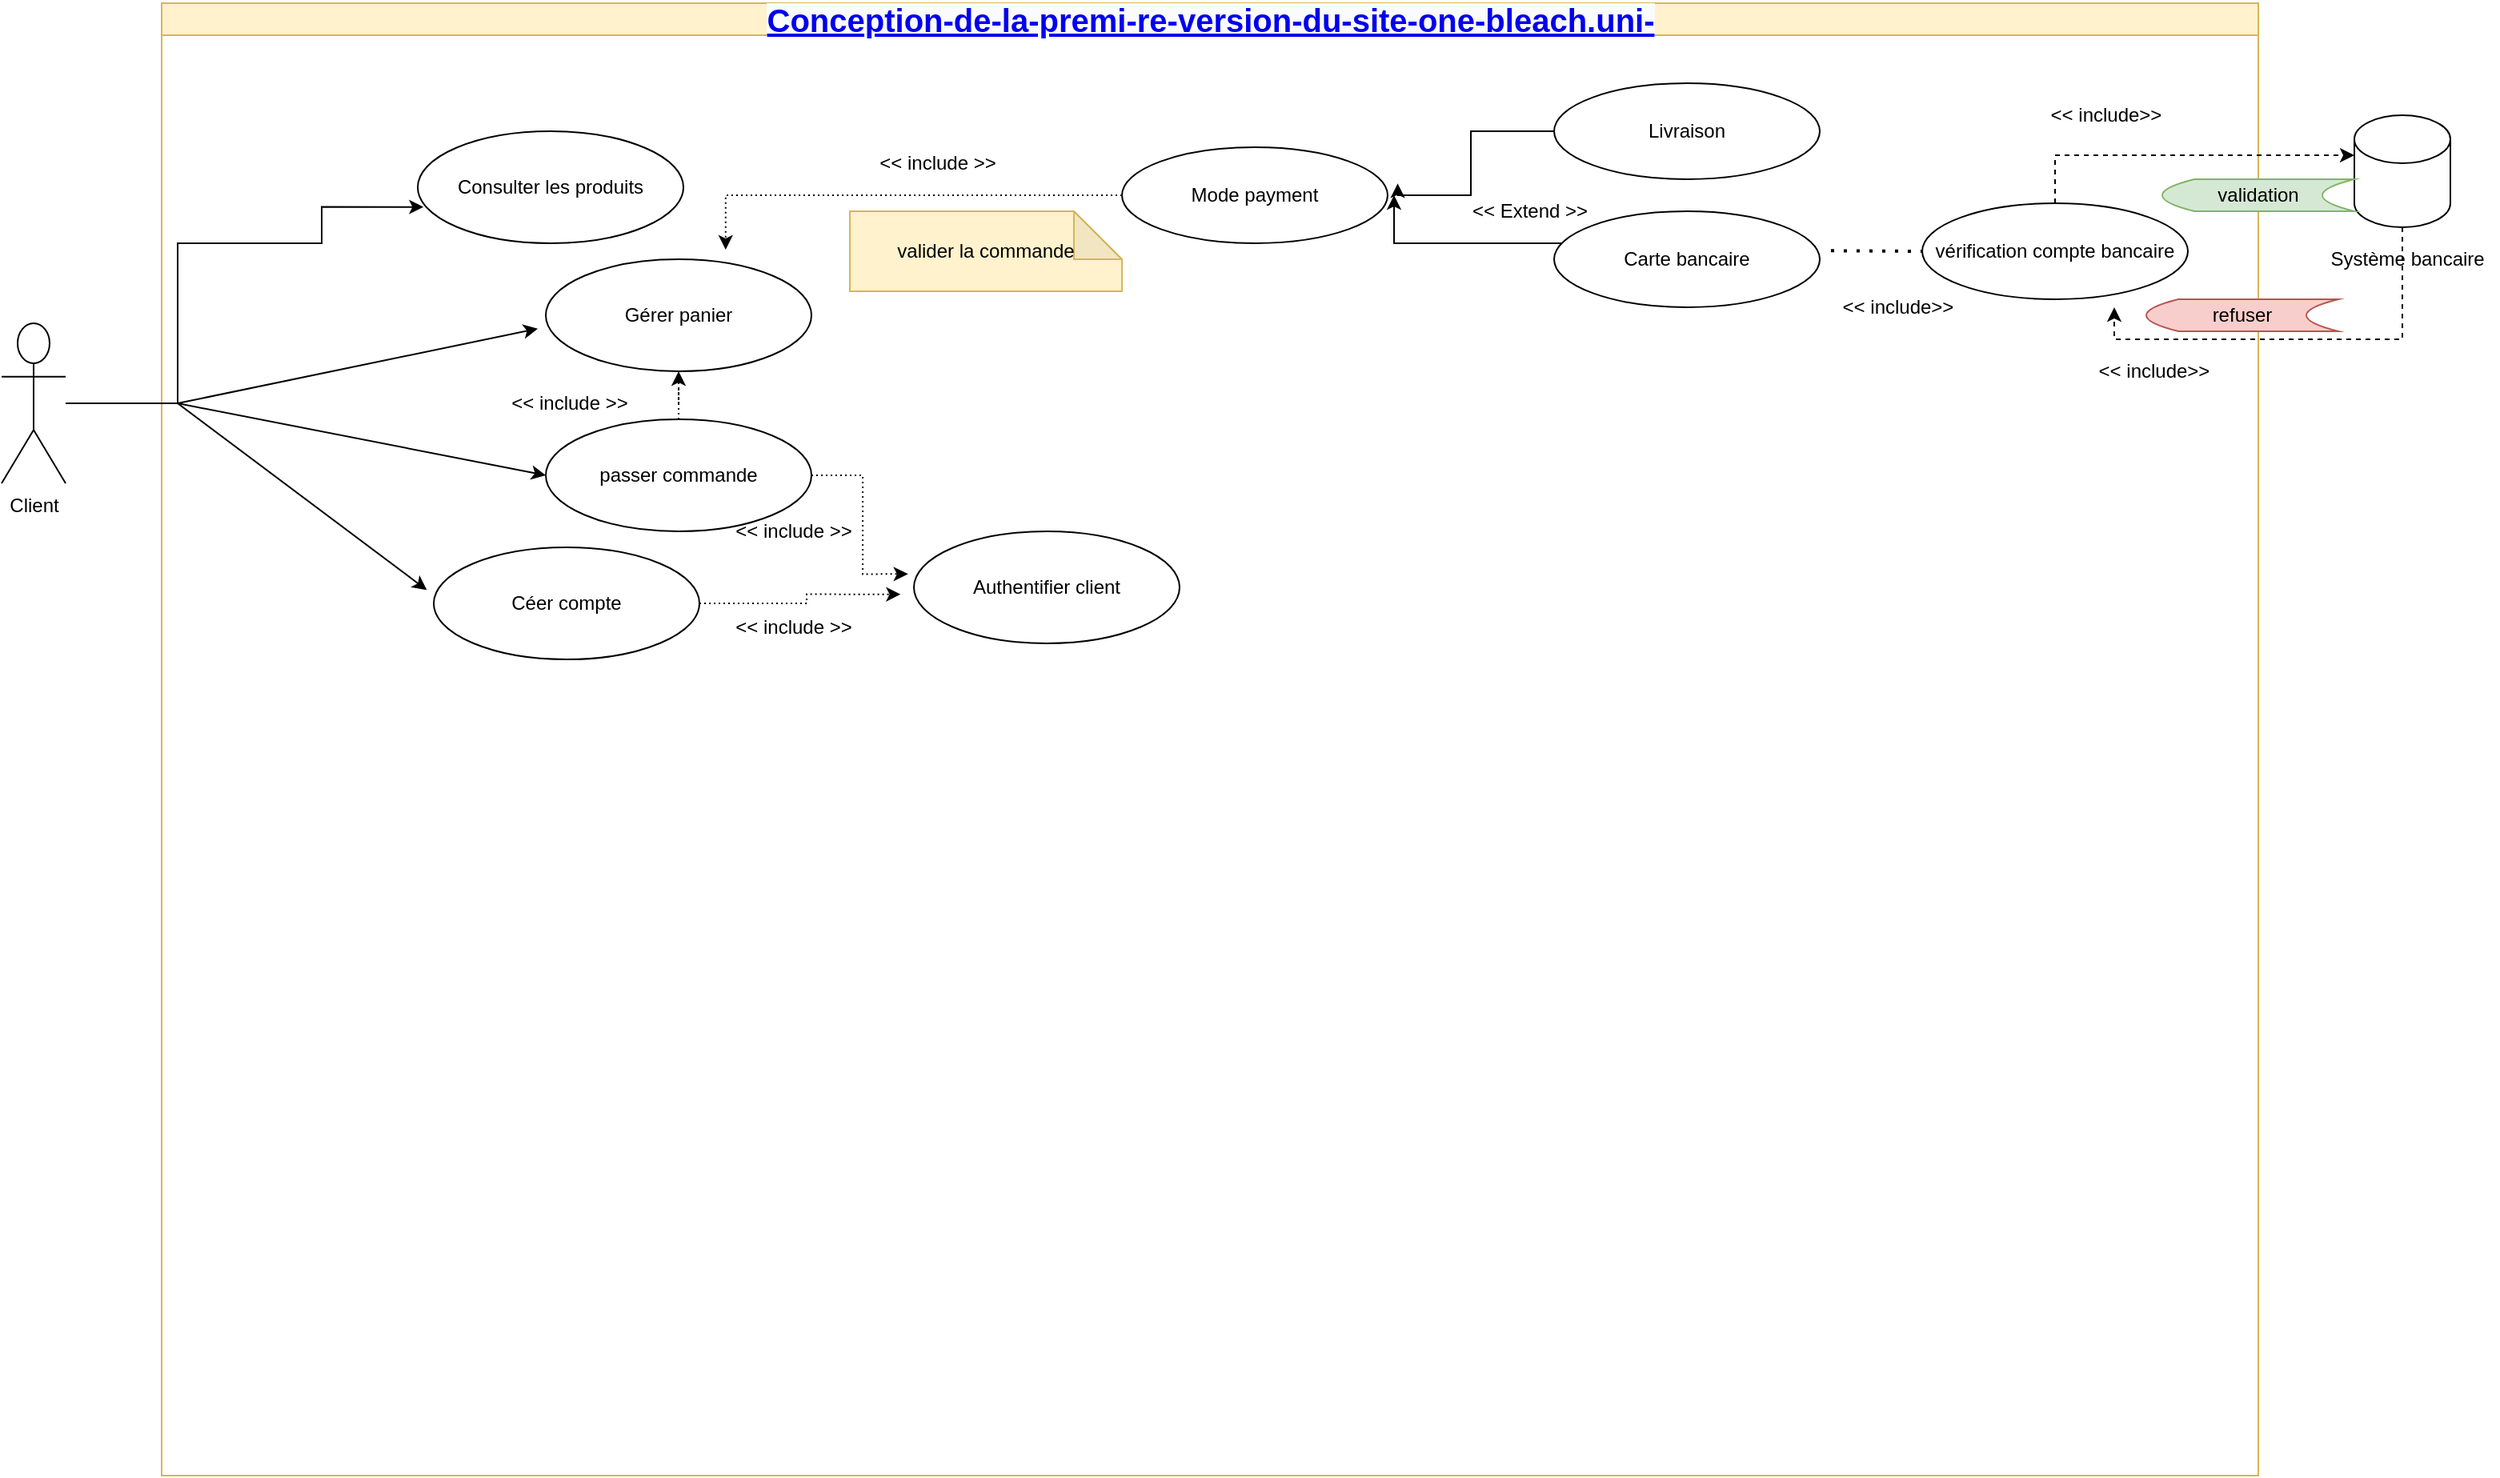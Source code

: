 <mxfile version="14.1.8" type="github">
  <diagram id="prtHgNgQTEPvFCAcTncT" name="Page-1">
    <mxGraphModel dx="1021" dy="509" grid="1" gridSize="10" guides="1" tooltips="1" connect="1" arrows="1" fold="1" page="1" pageScale="1" pageWidth="827" pageHeight="1169" math="0" shadow="0">
      <root>
        <mxCell id="0" />
        <mxCell id="1" parent="0" />
        <mxCell id="dNxyNK7c78bLwvsdeMH5-11" value="&lt;a class=&quot;&quot; href=&quot;https://github.com/said11707/Conception-de-la-premi-re-version-du-site-one-bleach.uni-&quot; style=&quot;box-sizing: border-box ; background-color: rgb(250 , 251 , 252) ; font-family: , &amp;#34;blinkmacsystemfont&amp;#34; , &amp;#34;segoe ui&amp;#34; , &amp;#34;helvetica&amp;#34; , &amp;#34;arial&amp;#34; , sans-serif , &amp;#34;apple color emoji&amp;#34; , &amp;#34;segoe ui emoji&amp;#34; ; font-size: 20px&quot;&gt;Conception-de-la-premi-re-version-du-site-one-bleach.uni-&lt;/a&gt;" style="swimlane;html=1;startSize=20;horizontal=1;containerType=tree;glass=0;fillColor=#fff2cc;strokeColor=#d6b656;" parent="1" vertex="1">
          <mxGeometry x="180" y="70" width="1310" height="920" as="geometry" />
        </mxCell>
        <mxCell id="3pPZG2H8nZ4AN7R-W-Ol-2" value="Consulter les produits" style="ellipse;whiteSpace=wrap;html=1;" vertex="1" parent="dNxyNK7c78bLwvsdeMH5-11">
          <mxGeometry x="160" y="80" width="166" height="70" as="geometry" />
        </mxCell>
        <mxCell id="3pPZG2H8nZ4AN7R-W-Ol-3" value="Gérer panier" style="ellipse;whiteSpace=wrap;html=1;" vertex="1" parent="dNxyNK7c78bLwvsdeMH5-11">
          <mxGeometry x="240" y="160" width="166" height="70" as="geometry" />
        </mxCell>
        <mxCell id="3pPZG2H8nZ4AN7R-W-Ol-14" style="edgeStyle=orthogonalEdgeStyle;rounded=0;orthogonalLoop=1;jettySize=auto;html=1;entryX=0.5;entryY=1;entryDx=0;entryDy=0;dashed=1;dashPattern=1 2;" edge="1" parent="dNxyNK7c78bLwvsdeMH5-11" source="3pPZG2H8nZ4AN7R-W-Ol-4" target="3pPZG2H8nZ4AN7R-W-Ol-3">
          <mxGeometry relative="1" as="geometry" />
        </mxCell>
        <mxCell id="3pPZG2H8nZ4AN7R-W-Ol-22" style="edgeStyle=orthogonalEdgeStyle;rounded=0;orthogonalLoop=1;jettySize=auto;html=1;entryX=-0.022;entryY=0.381;entryDx=0;entryDy=0;entryPerimeter=0;dashed=1;dashPattern=1 2;" edge="1" parent="dNxyNK7c78bLwvsdeMH5-11" source="3pPZG2H8nZ4AN7R-W-Ol-4" target="3pPZG2H8nZ4AN7R-W-Ol-16">
          <mxGeometry relative="1" as="geometry" />
        </mxCell>
        <mxCell id="3pPZG2H8nZ4AN7R-W-Ol-4" value="passer commande" style="ellipse;whiteSpace=wrap;html=1;" vertex="1" parent="dNxyNK7c78bLwvsdeMH5-11">
          <mxGeometry x="240" y="260" width="166" height="70" as="geometry" />
        </mxCell>
        <mxCell id="3pPZG2H8nZ4AN7R-W-Ol-23" style="edgeStyle=orthogonalEdgeStyle;rounded=0;orthogonalLoop=1;jettySize=auto;html=1;exitX=1;exitY=0.5;exitDx=0;exitDy=0;entryX=-0.05;entryY=0.562;entryDx=0;entryDy=0;entryPerimeter=0;dashed=1;dashPattern=1 2;" edge="1" parent="dNxyNK7c78bLwvsdeMH5-11" source="3pPZG2H8nZ4AN7R-W-Ol-9" target="3pPZG2H8nZ4AN7R-W-Ol-16">
          <mxGeometry relative="1" as="geometry" />
        </mxCell>
        <mxCell id="3pPZG2H8nZ4AN7R-W-Ol-9" value="Céer compte" style="ellipse;whiteSpace=wrap;html=1;" vertex="1" parent="dNxyNK7c78bLwvsdeMH5-11">
          <mxGeometry x="170" y="340" width="166" height="70" as="geometry" />
        </mxCell>
        <mxCell id="3pPZG2H8nZ4AN7R-W-Ol-11" value="" style="endArrow=classic;html=1;entryX=-0.03;entryY=0.619;entryDx=0;entryDy=0;entryPerimeter=0;" edge="1" parent="dNxyNK7c78bLwvsdeMH5-11" target="3pPZG2H8nZ4AN7R-W-Ol-3">
          <mxGeometry width="50" height="50" relative="1" as="geometry">
            <mxPoint x="10" y="250" as="sourcePoint" />
            <mxPoint x="130" y="220" as="targetPoint" />
          </mxGeometry>
        </mxCell>
        <mxCell id="3pPZG2H8nZ4AN7R-W-Ol-15" value="&amp;lt;&amp;lt; include &amp;gt;&amp;gt;" style="text;html=1;strokeColor=none;fillColor=none;align=center;verticalAlign=middle;whiteSpace=wrap;rounded=0;" vertex="1" parent="dNxyNK7c78bLwvsdeMH5-11">
          <mxGeometry x="210" y="240" width="90" height="20" as="geometry" />
        </mxCell>
        <mxCell id="3pPZG2H8nZ4AN7R-W-Ol-16" value="Authentifier client" style="ellipse;whiteSpace=wrap;html=1;" vertex="1" parent="dNxyNK7c78bLwvsdeMH5-11">
          <mxGeometry x="470" y="330" width="166" height="70" as="geometry" />
        </mxCell>
        <mxCell id="3pPZG2H8nZ4AN7R-W-Ol-24" value="&amp;lt;&amp;lt; include &amp;gt;&amp;gt;" style="text;html=1;strokeColor=none;fillColor=none;align=center;verticalAlign=middle;whiteSpace=wrap;rounded=0;" vertex="1" parent="dNxyNK7c78bLwvsdeMH5-11">
          <mxGeometry x="350" y="320" width="90" height="20" as="geometry" />
        </mxCell>
        <mxCell id="3pPZG2H8nZ4AN7R-W-Ol-26" value="&amp;lt;&amp;lt; include &amp;gt;&amp;gt;" style="text;html=1;strokeColor=none;fillColor=none;align=center;verticalAlign=middle;whiteSpace=wrap;rounded=0;" vertex="1" parent="dNxyNK7c78bLwvsdeMH5-11">
          <mxGeometry x="350" y="380" width="90" height="20" as="geometry" />
        </mxCell>
        <mxCell id="3pPZG2H8nZ4AN7R-W-Ol-33" style="edgeStyle=orthogonalEdgeStyle;rounded=0;orthogonalLoop=1;jettySize=auto;html=1;entryX=0.677;entryY=-0.086;entryDx=0;entryDy=0;entryPerimeter=0;dashed=1;dashPattern=1 2;" edge="1" parent="dNxyNK7c78bLwvsdeMH5-11" source="3pPZG2H8nZ4AN7R-W-Ol-27" target="3pPZG2H8nZ4AN7R-W-Ol-3">
          <mxGeometry relative="1" as="geometry" />
        </mxCell>
        <mxCell id="3pPZG2H8nZ4AN7R-W-Ol-27" value="Mode payment" style="ellipse;whiteSpace=wrap;html=1;" vertex="1" parent="dNxyNK7c78bLwvsdeMH5-11">
          <mxGeometry x="600" y="90" width="166" height="60" as="geometry" />
        </mxCell>
        <mxCell id="3pPZG2H8nZ4AN7R-W-Ol-29" value="&amp;lt;&amp;lt; include &amp;gt;&amp;gt;" style="text;html=1;strokeColor=none;fillColor=none;align=center;verticalAlign=middle;whiteSpace=wrap;rounded=0;" vertex="1" parent="dNxyNK7c78bLwvsdeMH5-11">
          <mxGeometry x="440" y="90" width="90" height="20" as="geometry" />
        </mxCell>
        <mxCell id="3pPZG2H8nZ4AN7R-W-Ol-31" value="valider la commande" style="shape=note;whiteSpace=wrap;html=1;backgroundOutline=1;darkOpacity=0.05;fillColor=#fff2cc;strokeColor=#d6b656;" vertex="1" parent="dNxyNK7c78bLwvsdeMH5-11">
          <mxGeometry x="430" y="130" width="170" height="50" as="geometry" />
        </mxCell>
        <mxCell id="3pPZG2H8nZ4AN7R-W-Ol-54" style="edgeStyle=orthogonalEdgeStyle;rounded=0;orthogonalLoop=1;jettySize=auto;html=1;entryX=1.038;entryY=0.378;entryDx=0;entryDy=0;entryPerimeter=0;" edge="1" parent="dNxyNK7c78bLwvsdeMH5-11" source="3pPZG2H8nZ4AN7R-W-Ol-52" target="3pPZG2H8nZ4AN7R-W-Ol-27">
          <mxGeometry relative="1" as="geometry">
            <Array as="points">
              <mxPoint x="818" y="80" />
              <mxPoint x="818" y="120" />
              <mxPoint x="772" y="120" />
            </Array>
          </mxGeometry>
        </mxCell>
        <mxCell id="3pPZG2H8nZ4AN7R-W-Ol-52" value="Livraison" style="ellipse;whiteSpace=wrap;html=1;" vertex="1" parent="dNxyNK7c78bLwvsdeMH5-11">
          <mxGeometry x="870" y="50" width="166" height="60" as="geometry" />
        </mxCell>
        <mxCell id="3pPZG2H8nZ4AN7R-W-Ol-53" value="Carte bancaire" style="ellipse;whiteSpace=wrap;html=1;" vertex="1" parent="dNxyNK7c78bLwvsdeMH5-11">
          <mxGeometry x="870" y="130" width="166" height="60" as="geometry" />
        </mxCell>
        <mxCell id="3pPZG2H8nZ4AN7R-W-Ol-76" value="&amp;lt;&amp;lt; Extend &amp;gt;&amp;gt;" style="text;html=1;strokeColor=none;fillColor=none;align=center;verticalAlign=middle;whiteSpace=wrap;rounded=0;" vertex="1" parent="dNxyNK7c78bLwvsdeMH5-11">
          <mxGeometry x="810" y="120" width="90" height="20" as="geometry" />
        </mxCell>
        <mxCell id="3pPZG2H8nZ4AN7R-W-Ol-80" value="&amp;lt;&amp;lt; include&amp;gt;&amp;gt;" style="text;html=1;strokeColor=none;fillColor=none;align=center;verticalAlign=middle;whiteSpace=wrap;rounded=0;" vertex="1" parent="dNxyNK7c78bLwvsdeMH5-11">
          <mxGeometry x="1160" y="60" width="110" height="20" as="geometry" />
        </mxCell>
        <mxCell id="3pPZG2H8nZ4AN7R-W-Ol-103" value="vérification compte bancaire" style="ellipse;whiteSpace=wrap;html=1;" vertex="1" parent="dNxyNK7c78bLwvsdeMH5-11">
          <mxGeometry x="1100" y="125" width="166" height="60" as="geometry" />
        </mxCell>
        <mxCell id="3pPZG2H8nZ4AN7R-W-Ol-104" value="" style="endArrow=none;dashed=1;html=1;dashPattern=1 3;strokeWidth=2;entryX=0;entryY=0.5;entryDx=0;entryDy=0;exitX=1.042;exitY=0.411;exitDx=0;exitDy=0;exitPerimeter=0;" edge="1" parent="dNxyNK7c78bLwvsdeMH5-11" source="3pPZG2H8nZ4AN7R-W-Ol-53" target="3pPZG2H8nZ4AN7R-W-Ol-103">
          <mxGeometry width="50" height="50" relative="1" as="geometry">
            <mxPoint x="1040" y="190" as="sourcePoint" />
            <mxPoint x="1090" y="140" as="targetPoint" />
          </mxGeometry>
        </mxCell>
        <mxCell id="3pPZG2H8nZ4AN7R-W-Ol-108" value="&amp;lt;&amp;lt; include&amp;gt;&amp;gt;" style="text;html=1;strokeColor=none;fillColor=none;align=center;verticalAlign=middle;whiteSpace=wrap;rounded=0;" vertex="1" parent="dNxyNK7c78bLwvsdeMH5-11">
          <mxGeometry x="1190" y="220" width="110" height="20" as="geometry" />
        </mxCell>
        <mxCell id="3pPZG2H8nZ4AN7R-W-Ol-10" style="edgeStyle=orthogonalEdgeStyle;rounded=0;orthogonalLoop=1;jettySize=auto;html=1;entryX=0.022;entryY=0.676;entryDx=0;entryDy=0;entryPerimeter=0;" edge="1" parent="1" source="3pPZG2H8nZ4AN7R-W-Ol-1" target="3pPZG2H8nZ4AN7R-W-Ol-2">
          <mxGeometry relative="1" as="geometry">
            <Array as="points">
              <mxPoint x="190" y="320" />
              <mxPoint x="190" y="220" />
              <mxPoint x="280" y="220" />
              <mxPoint x="280" y="197" />
            </Array>
          </mxGeometry>
        </mxCell>
        <mxCell id="3pPZG2H8nZ4AN7R-W-Ol-1" value="Client" style="shape=umlActor;verticalLabelPosition=bottom;verticalAlign=top;html=1;outlineConnect=0;" vertex="1" parent="1">
          <mxGeometry x="80" y="270" width="40" height="100" as="geometry" />
        </mxCell>
        <mxCell id="3pPZG2H8nZ4AN7R-W-Ol-12" value="" style="endArrow=classic;html=1;entryX=0;entryY=0.5;entryDx=0;entryDy=0;" edge="1" parent="1" target="3pPZG2H8nZ4AN7R-W-Ol-4">
          <mxGeometry width="50" height="50" relative="1" as="geometry">
            <mxPoint x="190" y="320" as="sourcePoint" />
            <mxPoint x="425.02" y="283.33" as="targetPoint" />
          </mxGeometry>
        </mxCell>
        <mxCell id="3pPZG2H8nZ4AN7R-W-Ol-13" value="" style="endArrow=classic;html=1;entryX=-0.026;entryY=0.381;entryDx=0;entryDy=0;entryPerimeter=0;" edge="1" parent="1" target="3pPZG2H8nZ4AN7R-W-Ol-9">
          <mxGeometry width="50" height="50" relative="1" as="geometry">
            <mxPoint x="190" y="320" as="sourcePoint" />
            <mxPoint x="430" y="375" as="targetPoint" />
          </mxGeometry>
        </mxCell>
        <mxCell id="3pPZG2H8nZ4AN7R-W-Ol-55" style="edgeStyle=orthogonalEdgeStyle;rounded=0;orthogonalLoop=1;jettySize=auto;html=1;" edge="1" parent="1" source="3pPZG2H8nZ4AN7R-W-Ol-53">
          <mxGeometry relative="1" as="geometry">
            <mxPoint x="950" y="190" as="targetPoint" />
            <Array as="points">
              <mxPoint x="950" y="220" />
            </Array>
          </mxGeometry>
        </mxCell>
        <mxCell id="3pPZG2H8nZ4AN7R-W-Ol-112" style="edgeStyle=orthogonalEdgeStyle;rounded=0;orthogonalLoop=1;jettySize=auto;html=1;dashed=1;" edge="1" parent="1" source="3pPZG2H8nZ4AN7R-W-Ol-77">
          <mxGeometry relative="1" as="geometry">
            <mxPoint x="1400" y="260" as="targetPoint" />
            <Array as="points">
              <mxPoint x="1580" y="280" />
              <mxPoint x="1400" y="280" />
            </Array>
          </mxGeometry>
        </mxCell>
        <mxCell id="3pPZG2H8nZ4AN7R-W-Ol-77" value="" style="shape=cylinder3;whiteSpace=wrap;html=1;boundedLbl=1;backgroundOutline=1;size=15;" vertex="1" parent="1">
          <mxGeometry x="1550" y="140" width="60" height="70" as="geometry" />
        </mxCell>
        <mxCell id="3pPZG2H8nZ4AN7R-W-Ol-78" value="Système bancaire&amp;nbsp;" style="text;html=1;strokeColor=none;fillColor=none;align=center;verticalAlign=middle;whiteSpace=wrap;rounded=0;" vertex="1" parent="1">
          <mxGeometry x="1530" y="220" width="110" height="20" as="geometry" />
        </mxCell>
        <mxCell id="3pPZG2H8nZ4AN7R-W-Ol-105" style="edgeStyle=orthogonalEdgeStyle;rounded=0;orthogonalLoop=1;jettySize=auto;html=1;entryX=0;entryY=0;entryDx=0;entryDy=25;entryPerimeter=0;dashed=1;" edge="1" parent="1" source="3pPZG2H8nZ4AN7R-W-Ol-103" target="3pPZG2H8nZ4AN7R-W-Ol-77">
          <mxGeometry relative="1" as="geometry">
            <Array as="points">
              <mxPoint x="1363" y="165" />
            </Array>
          </mxGeometry>
        </mxCell>
        <mxCell id="3pPZG2H8nZ4AN7R-W-Ol-106" value="&amp;lt;&amp;lt; include&amp;gt;&amp;gt;" style="text;html=1;strokeColor=none;fillColor=none;align=center;verticalAlign=middle;whiteSpace=wrap;rounded=0;" vertex="1" parent="1">
          <mxGeometry x="1210" y="250" width="110" height="20" as="geometry" />
        </mxCell>
        <mxCell id="3pPZG2H8nZ4AN7R-W-Ol-111" value="validation" style="shape=dataStorage;whiteSpace=wrap;html=1;fixedSize=1;fillColor=#d5e8d4;strokeColor=#82b366;" vertex="1" parent="1">
          <mxGeometry x="1430" y="180" width="120" height="20" as="geometry" />
        </mxCell>
        <mxCell id="3pPZG2H8nZ4AN7R-W-Ol-110" value="refuser" style="shape=dataStorage;whiteSpace=wrap;html=1;fixedSize=1;fillColor=#f8cecc;strokeColor=#b85450;" vertex="1" parent="1">
          <mxGeometry x="1420" y="255" width="120" height="20" as="geometry" />
        </mxCell>
      </root>
    </mxGraphModel>
  </diagram>
</mxfile>
